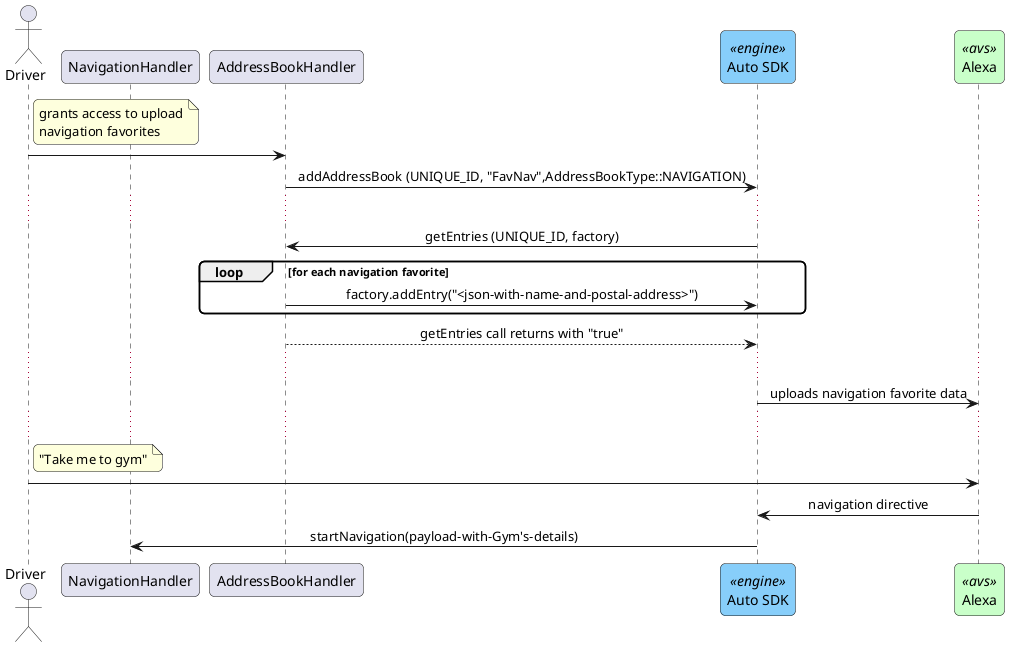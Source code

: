 @startuml

skinparam roundcorner 10
skinparam sequenceMessageAlign center
<style>
sequenceDiagram {
    .engine {
        BackgroundColor LightSkyBlue
        BorderColor CornflowerBlue
    }
    .avs {
        BackgroundColor TECHNOLOGY
        BorderColor Green
    }
}
</style>

actor Driver Order 10
participant NavigationHandler  order 20
participant AddressBookHandler  order 30
participant "Auto SDK"  as AutoSDK  <<engine>> order 40
participant "Alexa" as Alexa <<avs>> order 50

note right of Driver
grants access to upload
navigation favorites
end note

Driver -> AddressBookHandler
AddressBookHandler -> AutoSDK: addAddressBook (UNIQUE_ID, "FavNav",AddressBookType::NAVIGATION)
...

AutoSDK -> AddressBookHandler: getEntries (UNIQUE_ID, factory)
loop for each navigation favorite
AddressBookHandler -> AutoSDK: factory.addEntry("<json-with-name-and-postal-address>")
end

AddressBookHandler --> AutoSDK: getEntries call returns with "true"
...
AutoSDK -> Alexa: uploads navigation favorite data
...

note right of Driver
"Take me to gym"
end note

Driver -> Alexa

Alexa -> AutoSDK: navigation directive

AutoSDK -> NavigationHandler: startNavigation(payload-with-Gym's-details)


@enduml
